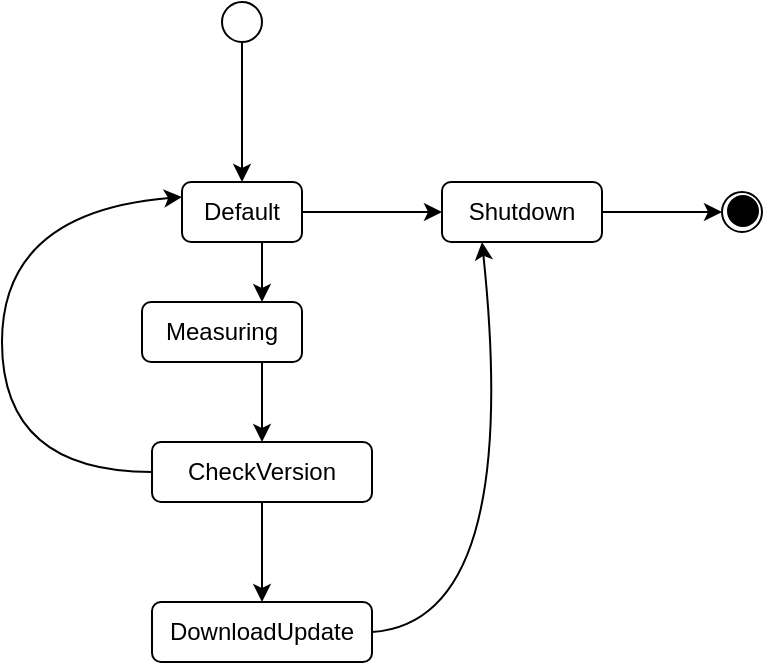 <mxfile version="14.6.11" type="device"><diagram id="pchXzk9Tavnh5tWRbnBi" name="Page-1"><mxGraphModel dx="1074" dy="630" grid="1" gridSize="10" guides="1" tooltips="1" connect="1" arrows="1" fold="1" page="1" pageScale="1" pageWidth="850" pageHeight="1100" math="0" shadow="0"><root><mxCell id="0"/><mxCell id="1" parent="0"/><mxCell id="JmhAMQMKWCIB8PWlSykT-12" style="edgeStyle=orthogonalEdgeStyle;rounded=0;orthogonalLoop=1;jettySize=auto;html=1;exitX=0.5;exitY=1;exitDx=0;exitDy=0;entryX=0.5;entryY=0;entryDx=0;entryDy=0;" edge="1" parent="1" source="JmhAMQMKWCIB8PWlSykT-3" target="JmhAMQMKWCIB8PWlSykT-4"><mxGeometry relative="1" as="geometry"/></mxCell><mxCell id="JmhAMQMKWCIB8PWlSykT-3" value="" style="ellipse;whiteSpace=wrap;html=1;aspect=fixed;" vertex="1" parent="1"><mxGeometry x="350" y="120" width="20" height="20" as="geometry"/></mxCell><mxCell id="JmhAMQMKWCIB8PWlSykT-11" style="edgeStyle=orthogonalEdgeStyle;rounded=0;orthogonalLoop=1;jettySize=auto;html=1;exitX=1;exitY=0.5;exitDx=0;exitDy=0;entryX=0;entryY=0.5;entryDx=0;entryDy=0;" edge="1" parent="1" source="JmhAMQMKWCIB8PWlSykT-4" target="JmhAMQMKWCIB8PWlSykT-10"><mxGeometry relative="1" as="geometry"/></mxCell><mxCell id="JmhAMQMKWCIB8PWlSykT-13" style="edgeStyle=orthogonalEdgeStyle;rounded=0;orthogonalLoop=1;jettySize=auto;html=1;exitX=0.5;exitY=1;exitDx=0;exitDy=0;entryX=0.75;entryY=0;entryDx=0;entryDy=0;" edge="1" parent="1" source="JmhAMQMKWCIB8PWlSykT-4" target="JmhAMQMKWCIB8PWlSykT-6"><mxGeometry relative="1" as="geometry"/></mxCell><mxCell id="JmhAMQMKWCIB8PWlSykT-4" value="Default" style="rounded=1;whiteSpace=wrap;html=1;" vertex="1" parent="1"><mxGeometry x="330" y="210" width="60" height="30" as="geometry"/></mxCell><mxCell id="JmhAMQMKWCIB8PWlSykT-14" style="edgeStyle=orthogonalEdgeStyle;rounded=0;orthogonalLoop=1;jettySize=auto;html=1;exitX=0.75;exitY=1;exitDx=0;exitDy=0;entryX=0.5;entryY=0;entryDx=0;entryDy=0;" edge="1" parent="1" source="JmhAMQMKWCIB8PWlSykT-6" target="JmhAMQMKWCIB8PWlSykT-7"><mxGeometry relative="1" as="geometry"/></mxCell><mxCell id="JmhAMQMKWCIB8PWlSykT-6" value="Measuring" style="rounded=1;whiteSpace=wrap;html=1;" vertex="1" parent="1"><mxGeometry x="310" y="270" width="80" height="30" as="geometry"/></mxCell><mxCell id="JmhAMQMKWCIB8PWlSykT-17" style="edgeStyle=orthogonalEdgeStyle;rounded=0;orthogonalLoop=1;jettySize=auto;html=1;exitX=0.5;exitY=1;exitDx=0;exitDy=0;entryX=0.5;entryY=0;entryDx=0;entryDy=0;" edge="1" parent="1" source="JmhAMQMKWCIB8PWlSykT-7" target="JmhAMQMKWCIB8PWlSykT-8"><mxGeometry relative="1" as="geometry"/></mxCell><mxCell id="JmhAMQMKWCIB8PWlSykT-7" value="CheckVersion" style="rounded=1;whiteSpace=wrap;html=1;" vertex="1" parent="1"><mxGeometry x="315" y="340" width="110" height="30" as="geometry"/></mxCell><mxCell id="JmhAMQMKWCIB8PWlSykT-8" value="DownloadUpdate" style="rounded=1;whiteSpace=wrap;html=1;" vertex="1" parent="1"><mxGeometry x="315" y="420" width="110" height="30" as="geometry"/></mxCell><mxCell id="JmhAMQMKWCIB8PWlSykT-9" value="" style="curved=1;endArrow=classic;html=1;exitX=0;exitY=0.5;exitDx=0;exitDy=0;entryX=0;entryY=0.25;entryDx=0;entryDy=0;" edge="1" parent="1" source="JmhAMQMKWCIB8PWlSykT-7" target="JmhAMQMKWCIB8PWlSykT-4"><mxGeometry width="50" height="50" relative="1" as="geometry"><mxPoint x="90" y="370" as="sourcePoint"/><mxPoint x="140" y="320" as="targetPoint"/><Array as="points"><mxPoint x="240" y="355"/><mxPoint x="240" y="225"/></Array></mxGeometry></mxCell><mxCell id="JmhAMQMKWCIB8PWlSykT-21" style="edgeStyle=orthogonalEdgeStyle;rounded=0;orthogonalLoop=1;jettySize=auto;html=1;exitX=1;exitY=0.5;exitDx=0;exitDy=0;entryX=0;entryY=0.5;entryDx=0;entryDy=0;" edge="1" parent="1" source="JmhAMQMKWCIB8PWlSykT-10" target="JmhAMQMKWCIB8PWlSykT-19"><mxGeometry relative="1" as="geometry"/></mxCell><mxCell id="JmhAMQMKWCIB8PWlSykT-10" value="Shutdown" style="rounded=1;whiteSpace=wrap;html=1;" vertex="1" parent="1"><mxGeometry x="460" y="210" width="80" height="30" as="geometry"/></mxCell><mxCell id="JmhAMQMKWCIB8PWlSykT-18" value="" style="curved=1;endArrow=classic;html=1;exitX=1;exitY=0.5;exitDx=0;exitDy=0;entryX=0.25;entryY=1;entryDx=0;entryDy=0;" edge="1" parent="1" source="JmhAMQMKWCIB8PWlSykT-8" target="JmhAMQMKWCIB8PWlSykT-10"><mxGeometry width="50" height="50" relative="1" as="geometry"><mxPoint x="440" y="550" as="sourcePoint"/><mxPoint x="490" y="500" as="targetPoint"/><Array as="points"><mxPoint x="500" y="430"/></Array></mxGeometry></mxCell><mxCell id="JmhAMQMKWCIB8PWlSykT-19" value="" style="ellipse;whiteSpace=wrap;html=1;aspect=fixed;" vertex="1" parent="1"><mxGeometry x="600" y="215" width="20" height="20" as="geometry"/></mxCell><mxCell id="JmhAMQMKWCIB8PWlSykT-22" value="" style="ellipse;whiteSpace=wrap;html=1;aspect=fixed;fillColor=#000000;" vertex="1" parent="1"><mxGeometry x="603" y="217" width="15" height="15" as="geometry"/></mxCell></root></mxGraphModel></diagram></mxfile>